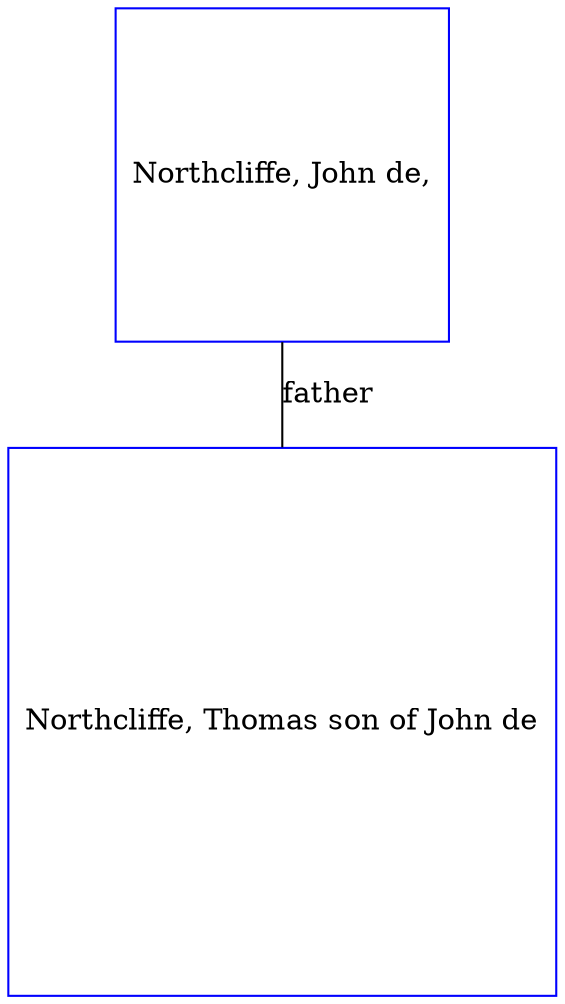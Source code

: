 digraph D {
    edge [dir=none];    node [shape=box];    "009251"   [label="Northcliffe, Thomas son of John de", shape=box, regular=1, color="blue"] ;
"009252"   [label="Northcliffe, John de,", shape=box, regular=1, color="blue"] ;
009252->009251 [label="father",arrowsize=0.0]; 
}